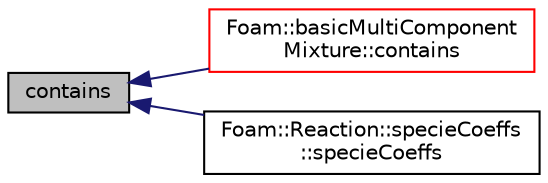 digraph "contains"
{
  bgcolor="transparent";
  edge [fontname="Helvetica",fontsize="10",labelfontname="Helvetica",labelfontsize="10"];
  node [fontname="Helvetica",fontsize="10",shape=record];
  rankdir="LR";
  Node1 [label="contains",height=0.2,width=0.4,color="black", fillcolor="grey75", style="filled", fontcolor="black"];
  Node1 -> Node2 [dir="back",color="midnightblue",fontsize="10",style="solid",fontname="Helvetica"];
  Node2 [label="Foam::basicMultiComponent\lMixture::contains",height=0.2,width=0.4,color="red",URL="$a00108.html#a7be65c2c60a4eba9a7f73c011a9d0a38",tooltip="Does the mixture include this specie? "];
  Node1 -> Node3 [dir="back",color="midnightblue",fontsize="10",style="solid",fontname="Helvetica"];
  Node3 [label="Foam::Reaction::specieCoeffs\l::specieCoeffs",height=0.2,width=0.4,color="black",URL="$a02461.html#a9b84deb388790337f13f6cb82367964a"];
}
